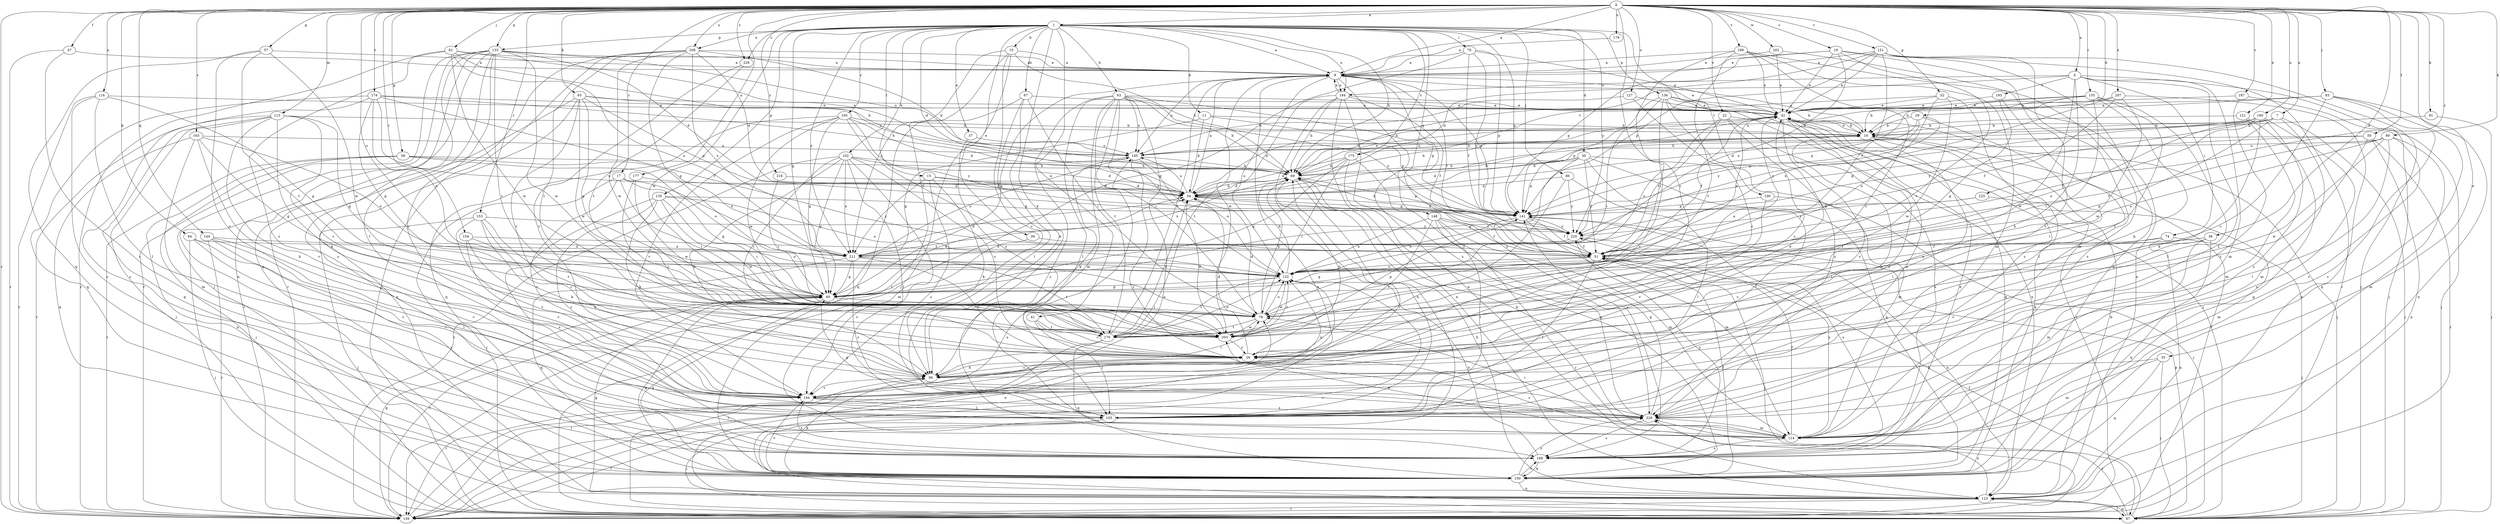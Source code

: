 strict digraph  {
0;
1;
4;
7;
8;
10;
11;
15;
16;
17;
19;
22;
26;
29;
30;
34;
35;
36;
37;
39;
41;
42;
47;
50;
51;
52;
57;
58;
60;
63;
67;
69;
70;
74;
78;
81;
83;
86;
87;
89;
91;
93;
94;
96;
100;
102;
105;
113;
114;
116;
121;
123;
127;
132;
133;
135;
136;
141;
144;
148;
150;
151;
153;
154;
155;
159;
163;
165;
168;
174;
175;
176;
177;
179;
180;
184;
185;
186;
187;
193;
194;
202;
203;
207;
208;
211;
216;
220;
225;
226;
229;
0 -> 1  [label=a];
0 -> 4  [label=a];
0 -> 7  [label=a];
0 -> 8  [label=a];
0 -> 17  [label=c];
0 -> 19  [label=c];
0 -> 22  [label=c];
0 -> 26  [label=c];
0 -> 29  [label=d];
0 -> 35  [label=e];
0 -> 36  [label=e];
0 -> 47  [label=f];
0 -> 50  [label=f];
0 -> 52  [label=g];
0 -> 57  [label=g];
0 -> 58  [label=g];
0 -> 81  [label=j];
0 -> 83  [label=j];
0 -> 89  [label=k];
0 -> 91  [label=k];
0 -> 93  [label=k];
0 -> 94  [label=k];
0 -> 113  [label=m];
0 -> 116  [label=n];
0 -> 121  [label=n];
0 -> 127  [label=o];
0 -> 132  [label=o];
0 -> 133  [label=p];
0 -> 144  [label=q];
0 -> 151  [label=r];
0 -> 153  [label=r];
0 -> 154  [label=r];
0 -> 155  [label=r];
0 -> 159  [label=r];
0 -> 163  [label=s];
0 -> 174  [label=t];
0 -> 177  [label=u];
0 -> 179  [label=u];
0 -> 180  [label=u];
0 -> 186  [label=v];
0 -> 187  [label=v];
0 -> 202  [label=w];
0 -> 207  [label=x];
0 -> 208  [label=x];
0 -> 216  [label=y];
0 -> 225  [label=z];
0 -> 226  [label=z];
1 -> 8  [label=a];
1 -> 10  [label=b];
1 -> 11  [label=b];
1 -> 15  [label=b];
1 -> 30  [label=d];
1 -> 34  [label=d];
1 -> 37  [label=e];
1 -> 39  [label=e];
1 -> 41  [label=e];
1 -> 60  [label=g];
1 -> 63  [label=h];
1 -> 67  [label=h];
1 -> 69  [label=h];
1 -> 70  [label=i];
1 -> 86  [label=j];
1 -> 96  [label=k];
1 -> 100  [label=l];
1 -> 102  [label=l];
1 -> 133  [label=p];
1 -> 135  [label=p];
1 -> 136  [label=p];
1 -> 141  [label=p];
1 -> 148  [label=q];
1 -> 165  [label=s];
1 -> 175  [label=t];
1 -> 184  [label=u];
1 -> 203  [label=w];
1 -> 208  [label=x];
1 -> 211  [label=x];
1 -> 220  [label=y];
1 -> 226  [label=z];
4 -> 74  [label=i];
4 -> 87  [label=j];
4 -> 96  [label=k];
4 -> 114  [label=m];
4 -> 175  [label=t];
4 -> 184  [label=u];
4 -> 193  [label=v];
4 -> 203  [label=w];
4 -> 229  [label=z];
7 -> 16  [label=b];
7 -> 60  [label=g];
7 -> 69  [label=h];
7 -> 87  [label=j];
7 -> 114  [label=m];
7 -> 220  [label=y];
8 -> 42  [label=e];
8 -> 51  [label=f];
8 -> 60  [label=g];
8 -> 123  [label=n];
8 -> 132  [label=o];
8 -> 141  [label=p];
8 -> 184  [label=u];
8 -> 185  [label=u];
8 -> 203  [label=w];
8 -> 229  [label=z];
10 -> 8  [label=a];
10 -> 69  [label=h];
10 -> 87  [label=j];
10 -> 159  [label=r];
10 -> 194  [label=v];
10 -> 211  [label=x];
11 -> 16  [label=b];
11 -> 34  [label=d];
11 -> 60  [label=g];
11 -> 141  [label=p];
15 -> 34  [label=d];
15 -> 96  [label=k];
15 -> 141  [label=p];
15 -> 211  [label=x];
15 -> 229  [label=z];
16 -> 8  [label=a];
16 -> 34  [label=d];
16 -> 42  [label=e];
16 -> 69  [label=h];
16 -> 105  [label=l];
16 -> 150  [label=q];
16 -> 159  [label=r];
16 -> 185  [label=u];
17 -> 34  [label=d];
17 -> 60  [label=g];
17 -> 78  [label=i];
17 -> 87  [label=j];
17 -> 194  [label=v];
19 -> 8  [label=a];
19 -> 42  [label=e];
19 -> 105  [label=l];
19 -> 141  [label=p];
19 -> 150  [label=q];
19 -> 176  [label=t];
19 -> 211  [label=x];
22 -> 16  [label=b];
22 -> 26  [label=c];
22 -> 51  [label=f];
22 -> 132  [label=o];
22 -> 168  [label=s];
26 -> 34  [label=d];
26 -> 69  [label=h];
26 -> 96  [label=k];
29 -> 16  [label=b];
29 -> 34  [label=d];
29 -> 141  [label=p];
29 -> 176  [label=t];
29 -> 220  [label=y];
30 -> 34  [label=d];
30 -> 51  [label=f];
30 -> 60  [label=g];
30 -> 69  [label=h];
30 -> 105  [label=l];
30 -> 114  [label=m];
30 -> 141  [label=p];
30 -> 150  [label=q];
34 -> 8  [label=a];
34 -> 16  [label=b];
34 -> 51  [label=f];
34 -> 69  [label=h];
34 -> 141  [label=p];
34 -> 185  [label=u];
35 -> 87  [label=j];
35 -> 96  [label=k];
35 -> 114  [label=m];
35 -> 150  [label=q];
36 -> 51  [label=f];
36 -> 78  [label=i];
36 -> 114  [label=m];
36 -> 132  [label=o];
36 -> 150  [label=q];
36 -> 194  [label=v];
37 -> 26  [label=c];
37 -> 185  [label=u];
39 -> 51  [label=f];
39 -> 194  [label=v];
41 -> 26  [label=c];
41 -> 105  [label=l];
41 -> 176  [label=t];
42 -> 16  [label=b];
42 -> 34  [label=d];
42 -> 51  [label=f];
42 -> 69  [label=h];
42 -> 87  [label=j];
42 -> 150  [label=q];
42 -> 159  [label=r];
42 -> 194  [label=v];
42 -> 229  [label=z];
47 -> 8  [label=a];
47 -> 159  [label=r];
47 -> 168  [label=s];
50 -> 123  [label=n];
50 -> 141  [label=p];
50 -> 159  [label=r];
50 -> 185  [label=u];
50 -> 194  [label=v];
51 -> 42  [label=e];
51 -> 60  [label=g];
51 -> 87  [label=j];
51 -> 105  [label=l];
51 -> 132  [label=o];
52 -> 42  [label=e];
52 -> 69  [label=h];
52 -> 132  [label=o];
52 -> 203  [label=w];
52 -> 229  [label=z];
57 -> 8  [label=a];
57 -> 150  [label=q];
57 -> 176  [label=t];
57 -> 194  [label=v];
57 -> 203  [label=w];
58 -> 69  [label=h];
58 -> 87  [label=j];
58 -> 123  [label=n];
58 -> 132  [label=o];
58 -> 159  [label=r];
58 -> 211  [label=x];
60 -> 34  [label=d];
60 -> 78  [label=i];
60 -> 150  [label=q];
60 -> 159  [label=r];
63 -> 42  [label=e];
63 -> 69  [label=h];
63 -> 78  [label=i];
63 -> 105  [label=l];
63 -> 114  [label=m];
63 -> 123  [label=n];
63 -> 132  [label=o];
63 -> 141  [label=p];
63 -> 168  [label=s];
63 -> 176  [label=t];
63 -> 185  [label=u];
63 -> 220  [label=y];
67 -> 42  [label=e];
67 -> 78  [label=i];
67 -> 96  [label=k];
67 -> 105  [label=l];
67 -> 150  [label=q];
69 -> 34  [label=d];
69 -> 42  [label=e];
69 -> 87  [label=j];
69 -> 141  [label=p];
69 -> 211  [label=x];
70 -> 8  [label=a];
70 -> 42  [label=e];
70 -> 51  [label=f];
70 -> 60  [label=g];
70 -> 141  [label=p];
70 -> 220  [label=y];
74 -> 26  [label=c];
74 -> 51  [label=f];
74 -> 87  [label=j];
74 -> 123  [label=n];
78 -> 34  [label=d];
78 -> 42  [label=e];
78 -> 69  [label=h];
78 -> 132  [label=o];
78 -> 176  [label=t];
78 -> 203  [label=w];
81 -> 8  [label=a];
81 -> 69  [label=h];
81 -> 159  [label=r];
81 -> 185  [label=u];
81 -> 203  [label=w];
81 -> 211  [label=x];
81 -> 229  [label=z];
83 -> 16  [label=b];
83 -> 26  [label=c];
83 -> 42  [label=e];
83 -> 123  [label=n];
83 -> 150  [label=q];
83 -> 168  [label=s];
86 -> 26  [label=c];
86 -> 34  [label=d];
86 -> 105  [label=l];
86 -> 220  [label=y];
87 -> 51  [label=f];
87 -> 78  [label=i];
87 -> 123  [label=n];
87 -> 141  [label=p];
87 -> 229  [label=z];
89 -> 51  [label=f];
89 -> 105  [label=l];
89 -> 114  [label=m];
89 -> 132  [label=o];
89 -> 185  [label=u];
89 -> 203  [label=w];
89 -> 229  [label=z];
91 -> 16  [label=b];
91 -> 87  [label=j];
93 -> 26  [label=c];
93 -> 42  [label=e];
93 -> 60  [label=g];
93 -> 123  [label=n];
93 -> 141  [label=p];
93 -> 159  [label=r];
93 -> 185  [label=u];
93 -> 203  [label=w];
94 -> 87  [label=j];
94 -> 105  [label=l];
94 -> 194  [label=v];
94 -> 211  [label=x];
96 -> 26  [label=c];
96 -> 42  [label=e];
96 -> 78  [label=i];
96 -> 159  [label=r];
96 -> 194  [label=v];
100 -> 87  [label=j];
100 -> 141  [label=p];
100 -> 194  [label=v];
102 -> 26  [label=c];
102 -> 34  [label=d];
102 -> 60  [label=g];
102 -> 69  [label=h];
102 -> 96  [label=k];
102 -> 105  [label=l];
102 -> 114  [label=m];
102 -> 159  [label=r];
102 -> 176  [label=t];
102 -> 211  [label=x];
105 -> 69  [label=h];
105 -> 87  [label=j];
105 -> 159  [label=r];
113 -> 16  [label=b];
113 -> 26  [label=c];
113 -> 60  [label=g];
113 -> 87  [label=j];
113 -> 96  [label=k];
113 -> 150  [label=q];
113 -> 159  [label=r];
113 -> 194  [label=v];
114 -> 26  [label=c];
114 -> 51  [label=f];
114 -> 69  [label=h];
114 -> 78  [label=i];
114 -> 168  [label=s];
114 -> 203  [label=w];
114 -> 220  [label=y];
116 -> 42  [label=e];
116 -> 60  [label=g];
116 -> 105  [label=l];
116 -> 159  [label=r];
116 -> 168  [label=s];
121 -> 16  [label=b];
121 -> 114  [label=m];
121 -> 150  [label=q];
123 -> 8  [label=a];
123 -> 16  [label=b];
123 -> 60  [label=g];
123 -> 69  [label=h];
123 -> 87  [label=j];
123 -> 159  [label=r];
123 -> 229  [label=z];
127 -> 26  [label=c];
127 -> 42  [label=e];
127 -> 185  [label=u];
132 -> 60  [label=g];
132 -> 69  [label=h];
132 -> 159  [label=r];
132 -> 176  [label=t];
132 -> 203  [label=w];
133 -> 8  [label=a];
133 -> 34  [label=d];
133 -> 87  [label=j];
133 -> 105  [label=l];
133 -> 123  [label=n];
133 -> 150  [label=q];
133 -> 159  [label=r];
133 -> 168  [label=s];
133 -> 176  [label=t];
133 -> 185  [label=u];
133 -> 194  [label=v];
133 -> 203  [label=w];
135 -> 78  [label=i];
135 -> 96  [label=k];
135 -> 132  [label=o];
135 -> 141  [label=p];
135 -> 168  [label=s];
135 -> 203  [label=w];
135 -> 229  [label=z];
136 -> 16  [label=b];
136 -> 42  [label=e];
136 -> 78  [label=i];
136 -> 87  [label=j];
136 -> 123  [label=n];
136 -> 141  [label=p];
136 -> 194  [label=v];
136 -> 229  [label=z];
141 -> 34  [label=d];
141 -> 51  [label=f];
141 -> 69  [label=h];
141 -> 114  [label=m];
141 -> 132  [label=o];
141 -> 168  [label=s];
141 -> 220  [label=y];
144 -> 105  [label=l];
144 -> 159  [label=r];
144 -> 168  [label=s];
144 -> 194  [label=v];
144 -> 211  [label=x];
148 -> 26  [label=c];
148 -> 51  [label=f];
148 -> 105  [label=l];
148 -> 114  [label=m];
148 -> 132  [label=o];
148 -> 159  [label=r];
148 -> 220  [label=y];
150 -> 51  [label=f];
150 -> 60  [label=g];
150 -> 96  [label=k];
150 -> 123  [label=n];
150 -> 168  [label=s];
150 -> 194  [label=v];
150 -> 229  [label=z];
151 -> 8  [label=a];
151 -> 34  [label=d];
151 -> 42  [label=e];
151 -> 51  [label=f];
151 -> 87  [label=j];
151 -> 114  [label=m];
151 -> 141  [label=p];
151 -> 159  [label=r];
153 -> 26  [label=c];
153 -> 87  [label=j];
153 -> 96  [label=k];
153 -> 176  [label=t];
153 -> 194  [label=v];
153 -> 220  [label=y];
154 -> 51  [label=f];
154 -> 96  [label=k];
154 -> 132  [label=o];
154 -> 194  [label=v];
155 -> 16  [label=b];
155 -> 26  [label=c];
155 -> 42  [label=e];
155 -> 78  [label=i];
155 -> 96  [label=k];
155 -> 105  [label=l];
155 -> 141  [label=p];
155 -> 185  [label=u];
159 -> 60  [label=g];
159 -> 132  [label=o];
159 -> 185  [label=u];
163 -> 60  [label=g];
163 -> 96  [label=k];
163 -> 114  [label=m];
163 -> 132  [label=o];
163 -> 150  [label=q];
163 -> 185  [label=u];
165 -> 16  [label=b];
165 -> 34  [label=d];
165 -> 51  [label=f];
165 -> 60  [label=g];
165 -> 150  [label=q];
165 -> 194  [label=v];
165 -> 203  [label=w];
165 -> 220  [label=y];
168 -> 42  [label=e];
168 -> 132  [label=o];
168 -> 150  [label=q];
168 -> 220  [label=y];
174 -> 42  [label=e];
174 -> 51  [label=f];
174 -> 60  [label=g];
174 -> 69  [label=h];
174 -> 132  [label=o];
174 -> 150  [label=q];
174 -> 168  [label=s];
174 -> 211  [label=x];
175 -> 34  [label=d];
175 -> 60  [label=g];
175 -> 69  [label=h];
175 -> 78  [label=i];
175 -> 150  [label=q];
175 -> 168  [label=s];
176 -> 8  [label=a];
176 -> 34  [label=d];
176 -> 132  [label=o];
176 -> 150  [label=q];
176 -> 159  [label=r];
177 -> 26  [label=c];
177 -> 34  [label=d];
177 -> 203  [label=w];
179 -> 8  [label=a];
180 -> 16  [label=b];
180 -> 51  [label=f];
180 -> 96  [label=k];
180 -> 132  [label=o];
180 -> 168  [label=s];
180 -> 220  [label=y];
180 -> 229  [label=z];
184 -> 8  [label=a];
184 -> 42  [label=e];
184 -> 51  [label=f];
184 -> 69  [label=h];
184 -> 123  [label=n];
184 -> 159  [label=r];
184 -> 176  [label=t];
184 -> 229  [label=z];
185 -> 69  [label=h];
185 -> 96  [label=k];
185 -> 132  [label=o];
185 -> 229  [label=z];
186 -> 8  [label=a];
186 -> 26  [label=c];
186 -> 42  [label=e];
186 -> 78  [label=i];
186 -> 114  [label=m];
186 -> 123  [label=n];
186 -> 176  [label=t];
187 -> 42  [label=e];
187 -> 87  [label=j];
187 -> 229  [label=z];
193 -> 42  [label=e];
193 -> 60  [label=g];
193 -> 105  [label=l];
194 -> 16  [label=b];
194 -> 105  [label=l];
194 -> 132  [label=o];
194 -> 168  [label=s];
194 -> 229  [label=z];
202 -> 8  [label=a];
202 -> 42  [label=e];
202 -> 168  [label=s];
203 -> 26  [label=c];
203 -> 34  [label=d];
203 -> 132  [label=o];
203 -> 141  [label=p];
207 -> 42  [label=e];
207 -> 51  [label=f];
207 -> 123  [label=n];
207 -> 203  [label=w];
207 -> 211  [label=x];
208 -> 8  [label=a];
208 -> 34  [label=d];
208 -> 60  [label=g];
208 -> 69  [label=h];
208 -> 87  [label=j];
208 -> 159  [label=r];
208 -> 176  [label=t];
208 -> 203  [label=w];
208 -> 211  [label=x];
211 -> 26  [label=c];
211 -> 34  [label=d];
211 -> 60  [label=g];
211 -> 78  [label=i];
211 -> 150  [label=q];
211 -> 176  [label=t];
211 -> 185  [label=u];
211 -> 229  [label=z];
216 -> 34  [label=d];
216 -> 78  [label=i];
220 -> 51  [label=f];
220 -> 123  [label=n];
220 -> 211  [label=x];
225 -> 114  [label=m];
225 -> 141  [label=p];
225 -> 220  [label=y];
226 -> 176  [label=t];
226 -> 194  [label=v];
229 -> 42  [label=e];
229 -> 60  [label=g];
229 -> 114  [label=m];
229 -> 141  [label=p];
229 -> 168  [label=s];
}
